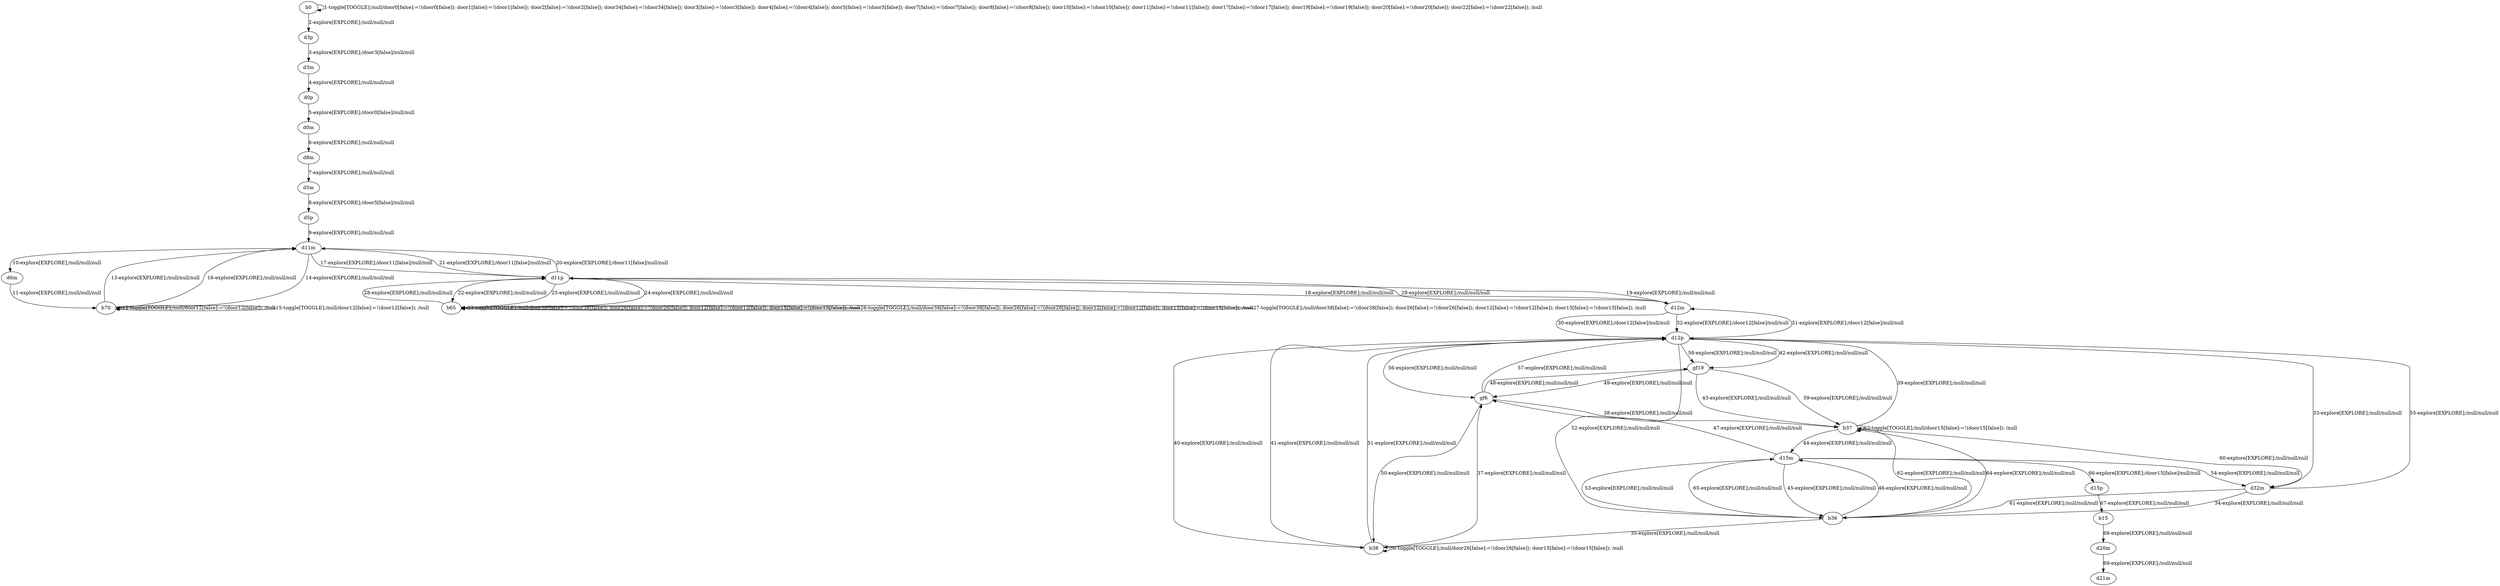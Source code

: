 # Total number of goals covered by this test: 1
# gf6 --> d12p

digraph g {
"b0" -> "b0" [label = "1-toggle[TOGGLE];/null/door0[false]:=!(door0[false]); door1[false]:=!(door1[false]); door2[false]:=!(door2[false]); door34[false]:=!(door34[false]); door3[false]:=!(door3[false]); door4[false]:=!(door4[false]); door5[false]:=!(door5[false]); door7[false]:=!(door7[false]); door8[false]:=!(door8[false]); door10[false]:=!(door10[false]); door11[false]:=!(door11[false]); door17[false]:=!(door17[false]); door19[false]:=!(door19[false]); door20[false]:=!(door20[false]); door22[false]:=!(door22[false]); /null"];
"b0" -> "d3p" [label = "2-explore[EXPLORE];/null/null/null"];
"d3p" -> "d3m" [label = "3-explore[EXPLORE];/door3[false]/null/null"];
"d3m" -> "d0p" [label = "4-explore[EXPLORE];/null/null/null"];
"d0p" -> "d0m" [label = "5-explore[EXPLORE];/door0[false]/null/null"];
"d0m" -> "d8m" [label = "6-explore[EXPLORE];/null/null/null"];
"d8m" -> "d5m" [label = "7-explore[EXPLORE];/null/null/null"];
"d5m" -> "d5p" [label = "8-explore[EXPLORE];/door5[false]/null/null"];
"d5p" -> "d11m" [label = "9-explore[EXPLORE];/null/null/null"];
"d11m" -> "d6m" [label = "10-explore[EXPLORE];/null/null/null"];
"d6m" -> "b70" [label = "11-explore[EXPLORE];/null/null/null"];
"b70" -> "b70" [label = "12-toggle[TOGGLE];/null/door12[false]:=!(door12[false]); /null"];
"b70" -> "d11m" [label = "13-explore[EXPLORE];/null/null/null"];
"d11m" -> "b70" [label = "14-explore[EXPLORE];/null/null/null"];
"b70" -> "b70" [label = "15-toggle[TOGGLE];/null/door12[false]:=!(door12[false]); /null"];
"b70" -> "d11m" [label = "16-explore[EXPLORE];/null/null/null"];
"d11m" -> "d11p" [label = "17-explore[EXPLORE];/door11[false]/null/null"];
"d11p" -> "d12m" [label = "18-explore[EXPLORE];/null/null/null"];
"d12m" -> "d11p" [label = "19-explore[EXPLORE];/null/null/null"];
"d11p" -> "d11m" [label = "20-explore[EXPLORE];/door11[false]/null/null"];
"d11m" -> "d11p" [label = "21-explore[EXPLORE];/door11[false]/null/null"];
"d11p" -> "b65" [label = "22-explore[EXPLORE];/null/null/null"];
"b65" -> "b65" [label = "23-toggle[TOGGLE];/null/door38[false]:=!(door38[false]); door26[false]:=!(door26[false]); door12[false]:=!(door12[false]); door15[false]:=!(door15[false]); /null"];
"b65" -> "d11p" [label = "24-explore[EXPLORE];/null/null/null"];
"d11p" -> "b65" [label = "25-explore[EXPLORE];/null/null/null"];
"b65" -> "b65" [label = "26-toggle[TOGGLE];/null/door38[false]:=!(door38[false]); door26[false]:=!(door26[false]); door12[false]:=!(door12[false]); door15[false]:=!(door15[false]); /null"];
"b65" -> "b65" [label = "27-toggle[TOGGLE];/null/door38[false]:=!(door38[false]); door26[false]:=!(door26[false]); door12[false]:=!(door12[false]); door15[false]:=!(door15[false]); /null"];
"b65" -> "d11p" [label = "28-explore[EXPLORE];/null/null/null"];
"d11p" -> "d12m" [label = "29-explore[EXPLORE];/null/null/null"];
"d12m" -> "d12p" [label = "30-explore[EXPLORE];/door12[false]/null/null"];
"d12p" -> "d12m" [label = "31-explore[EXPLORE];/door12[false]/null/null"];
"d12m" -> "d12p" [label = "32-explore[EXPLORE];/door12[false]/null/null"];
"d12p" -> "d32m" [label = "33-explore[EXPLORE];/null/null/null"];
"d32m" -> "b36" [label = "34-explore[EXPLORE];/null/null/null"];
"b36" -> "b38" [label = "35-explore[EXPLORE];/null/null/null"];
"b38" -> "b38" [label = "36-toggle[TOGGLE];/null/door26[false]:=!(door26[false]); door15[false]:=!(door15[false]); /null"];
"b38" -> "gf6" [label = "37-explore[EXPLORE];/null/null/null"];
"gf6" -> "b37" [label = "38-explore[EXPLORE];/null/null/null"];
"b37" -> "d12p" [label = "39-explore[EXPLORE];/null/null/null"];
"d12p" -> "b38" [label = "40-explore[EXPLORE];/null/null/null"];
"b38" -> "d12p" [label = "41-explore[EXPLORE];/null/null/null"];
"d12p" -> "gf19" [label = "42-explore[EXPLORE];/null/null/null"];
"gf19" -> "b37" [label = "43-explore[EXPLORE];/null/null/null"];
"b37" -> "d15m" [label = "44-explore[EXPLORE];/null/null/null"];
"d15m" -> "b36" [label = "45-explore[EXPLORE];/null/null/null"];
"b36" -> "d15m" [label = "46-explore[EXPLORE];/null/null/null"];
"d15m" -> "gf6" [label = "47-explore[EXPLORE];/null/null/null"];
"gf6" -> "gf19" [label = "48-explore[EXPLORE];/null/null/null"];
"gf19" -> "gf6" [label = "49-explore[EXPLORE];/null/null/null"];
"gf6" -> "b38" [label = "50-explore[EXPLORE];/null/null/null"];
"b38" -> "d12p" [label = "51-explore[EXPLORE];/null/null/null"];
"d12p" -> "b36" [label = "52-explore[EXPLORE];/null/null/null"];
"b36" -> "d15m" [label = "53-explore[EXPLORE];/null/null/null"];
"d15m" -> "d32m" [label = "54-explore[EXPLORE];/null/null/null"];
"d32m" -> "d12p" [label = "55-explore[EXPLORE];/null/null/null"];
"d12p" -> "gf6" [label = "56-explore[EXPLORE];/null/null/null"];
"gf6" -> "d12p" [label = "57-explore[EXPLORE];/null/null/null"];
"d12p" -> "gf19" [label = "58-explore[EXPLORE];/null/null/null"];
"gf19" -> "b37" [label = "59-explore[EXPLORE];/null/null/null"];
"b37" -> "d32m" [label = "60-explore[EXPLORE];/null/null/null"];
"d32m" -> "b36" [label = "61-explore[EXPLORE];/null/null/null"];
"b36" -> "b37" [label = "62-explore[EXPLORE];/null/null/null"];
"b37" -> "b37" [label = "63-toggle[TOGGLE];/null/door15[false]:=!(door15[false]); /null"];
"b37" -> "b36" [label = "64-explore[EXPLORE];/null/null/null"];
"b36" -> "d15m" [label = "65-explore[EXPLORE];/null/null/null"];
"d15m" -> "d15p" [label = "66-explore[EXPLORE];/door15[false]/null/null"];
"d15p" -> "b15" [label = "67-explore[EXPLORE];/null/null/null"];
"b15" -> "d20m" [label = "68-explore[EXPLORE];/null/null/null"];
"d20m" -> "d21m" [label = "69-explore[EXPLORE];/null/null/null"];
}